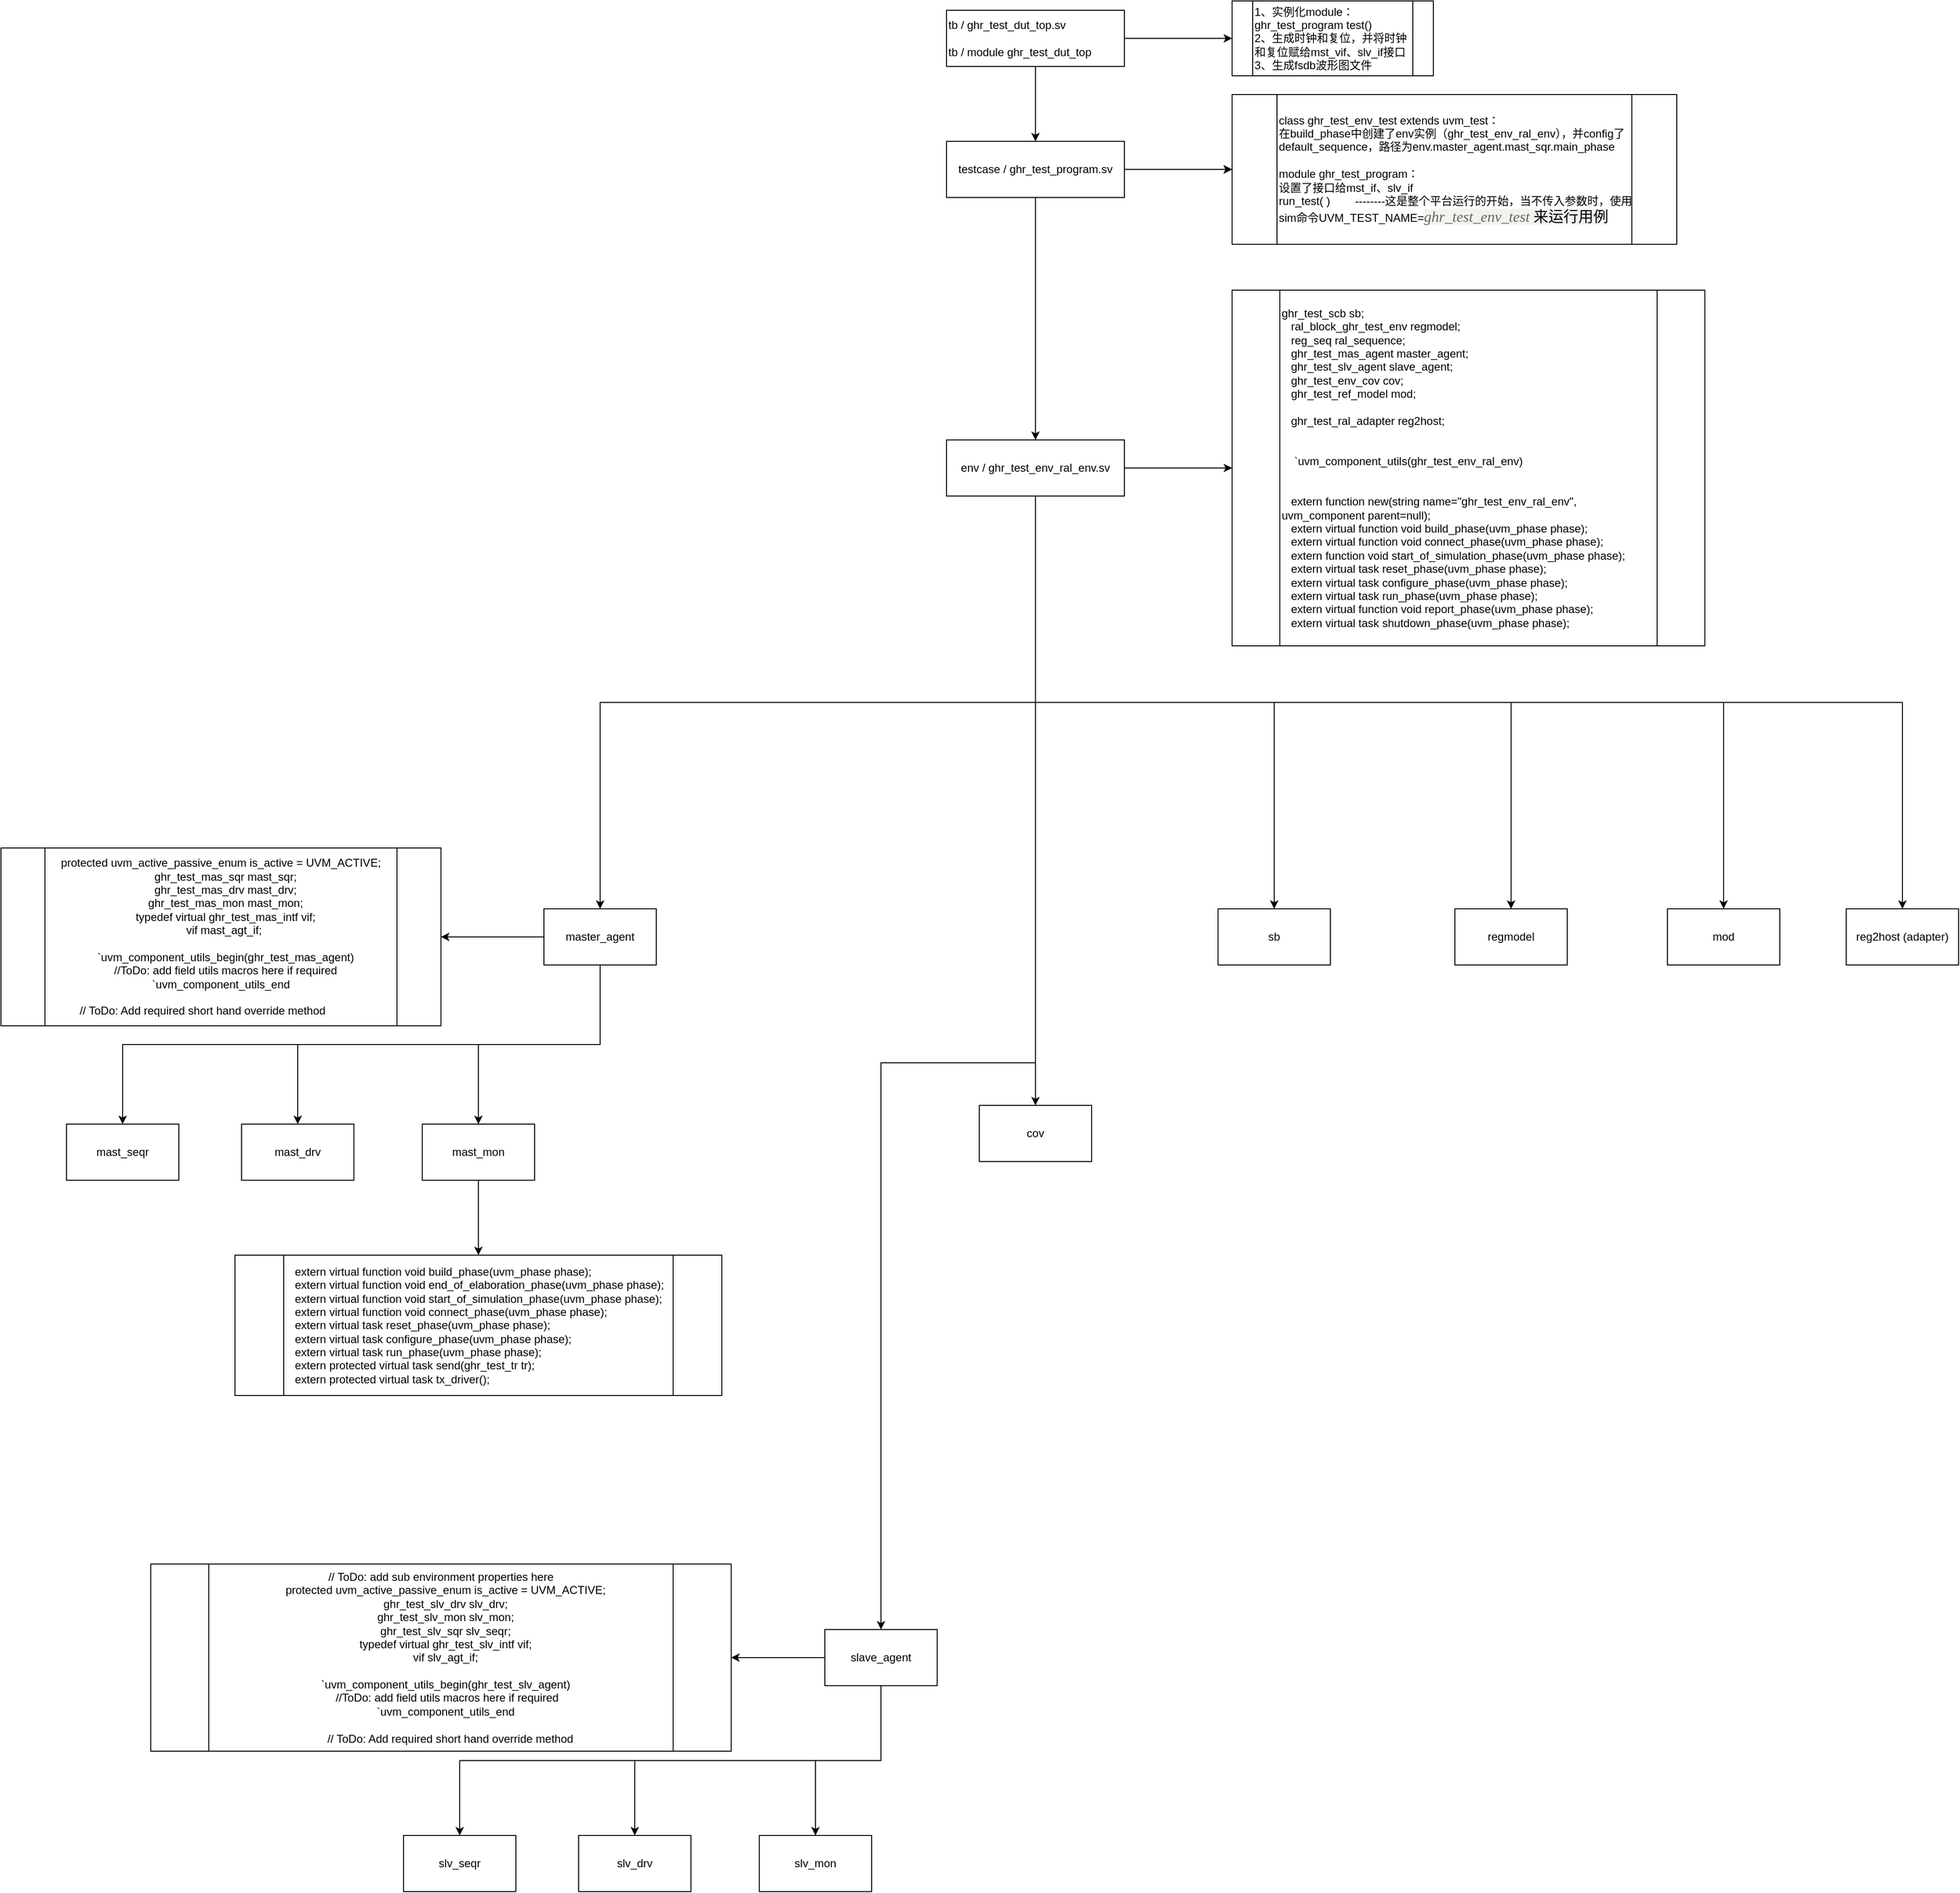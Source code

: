 <mxfile version="14.9.0" type="github">
  <diagram id="dHyQosclc3NUR6HKDb04" name="Page-1">
    <mxGraphModel dx="2249" dy="794" grid="1" gridSize="10" guides="1" tooltips="1" connect="1" arrows="1" fold="1" page="1" pageScale="1" pageWidth="827" pageHeight="1169" math="0" shadow="0">
      <root>
        <mxCell id="0" />
        <mxCell id="1" parent="0" />
        <mxCell id="dHHoHIPFjKXj9bd5cRM4-3" value="" style="edgeStyle=orthogonalEdgeStyle;rounded=0;orthogonalLoop=1;jettySize=auto;html=1;" parent="1" source="dHHoHIPFjKXj9bd5cRM4-1" target="dHHoHIPFjKXj9bd5cRM4-2" edge="1">
          <mxGeometry relative="1" as="geometry" />
        </mxCell>
        <mxCell id="dHHoHIPFjKXj9bd5cRM4-5" value="" style="edgeStyle=orthogonalEdgeStyle;rounded=0;orthogonalLoop=1;jettySize=auto;html=1;" parent="1" source="dHHoHIPFjKXj9bd5cRM4-1" target="dHHoHIPFjKXj9bd5cRM4-4" edge="1">
          <mxGeometry relative="1" as="geometry" />
        </mxCell>
        <mxCell id="dHHoHIPFjKXj9bd5cRM4-1" value="tb / ghr_test_dut_top.sv&lt;br&gt;&lt;br&gt;tb / module&amp;nbsp;ghr_test_dut_top" style="rounded=0;whiteSpace=wrap;html=1;align=left;" parent="1" vertex="1">
          <mxGeometry x="220" y="90" width="190" height="60" as="geometry" />
        </mxCell>
        <mxCell id="dHHoHIPFjKXj9bd5cRM4-9" value="" style="edgeStyle=orthogonalEdgeStyle;rounded=0;orthogonalLoop=1;jettySize=auto;html=1;" parent="1" source="dHHoHIPFjKXj9bd5cRM4-2" target="dHHoHIPFjKXj9bd5cRM4-8" edge="1">
          <mxGeometry relative="1" as="geometry" />
        </mxCell>
        <mxCell id="dHHoHIPFjKXj9bd5cRM4-10" value="" style="edgeStyle=orthogonalEdgeStyle;rounded=0;orthogonalLoop=1;jettySize=auto;html=1;" parent="1" source="dHHoHIPFjKXj9bd5cRM4-2" target="dHHoHIPFjKXj9bd5cRM4-8" edge="1">
          <mxGeometry relative="1" as="geometry" />
        </mxCell>
        <mxCell id="dHHoHIPFjKXj9bd5cRM4-12" value="" style="edgeStyle=orthogonalEdgeStyle;rounded=0;orthogonalLoop=1;jettySize=auto;html=1;" parent="1" source="dHHoHIPFjKXj9bd5cRM4-2" target="dHHoHIPFjKXj9bd5cRM4-11" edge="1">
          <mxGeometry relative="1" as="geometry" />
        </mxCell>
        <mxCell id="dHHoHIPFjKXj9bd5cRM4-2" value="testcase / ghr_test_program.sv" style="rounded=0;whiteSpace=wrap;html=1;" parent="1" vertex="1">
          <mxGeometry x="220" y="230" width="190" height="60" as="geometry" />
        </mxCell>
        <mxCell id="dHHoHIPFjKXj9bd5cRM4-4" value="1、实例化module：&lt;br&gt;ghr_test_program test()&lt;br&gt;2、生成时钟和复位，并将时钟和复位赋给mst_vif、slv_if接口&lt;br&gt;3、生成fsdb波形图文件" style="shape=process;whiteSpace=wrap;html=1;backgroundOutline=1;rounded=0;align=left;" parent="1" vertex="1">
          <mxGeometry x="525" y="80" width="215" height="80" as="geometry" />
        </mxCell>
        <mxCell id="dHHoHIPFjKXj9bd5cRM4-8" value="class ghr_test_env_test extends uvm_test：&lt;br&gt;在build_phase中创建了env实例（ghr_test_env_ral_env），并config了default_sequence，路径为env.master_agent.mast_sqr.main_phase&lt;br&gt;&lt;br&gt;module&amp;nbsp;ghr_test_program：&lt;br&gt;设置了接口给mst_if、slv_if&lt;br&gt;run_test( )&amp;nbsp; &amp;nbsp; &amp;nbsp; &amp;nbsp; --------这是整个平台运行的开始，当不传入参数时，使用sim命令UVM_TEST_NAME=&lt;span style=&quot;color: rgb(101 , 101 , 101) ; font-family: &amp;#34;pt serif&amp;#34; , &amp;#34;times new roman&amp;#34; , &amp;#34;times&amp;#34; , serif ; font-size: 16px ; font-style: italic ; background-color: rgb(243 , 242 , 238)&quot;&gt;ghr_test_env_test &lt;/span&gt;&lt;span style=&quot;font-family: &amp;#34;pt serif&amp;#34; , &amp;#34;times new roman&amp;#34; , &amp;#34;times&amp;#34; , serif ; font-size: 16px ; background-color: rgb(243 , 242 , 238)&quot;&gt;来运行用例&lt;/span&gt;" style="shape=process;whiteSpace=wrap;html=1;backgroundOutline=1;rounded=0;align=left;" parent="1" vertex="1">
          <mxGeometry x="525" y="180" width="475" height="160" as="geometry" />
        </mxCell>
        <mxCell id="dHHoHIPFjKXj9bd5cRM4-16" value="" style="edgeStyle=orthogonalEdgeStyle;rounded=0;orthogonalLoop=1;jettySize=auto;html=1;" parent="1" source="dHHoHIPFjKXj9bd5cRM4-11" target="dHHoHIPFjKXj9bd5cRM4-15" edge="1">
          <mxGeometry relative="1" as="geometry" />
        </mxCell>
        <mxCell id="dHHoHIPFjKXj9bd5cRM4-19" style="edgeStyle=orthogonalEdgeStyle;rounded=0;orthogonalLoop=1;jettySize=auto;html=1;exitX=0.5;exitY=1;exitDx=0;exitDy=0;" parent="1" source="dHHoHIPFjKXj9bd5cRM4-11" target="dHHoHIPFjKXj9bd5cRM4-17" edge="1">
          <mxGeometry relative="1" as="geometry" />
        </mxCell>
        <mxCell id="dHHoHIPFjKXj9bd5cRM4-21" style="edgeStyle=orthogonalEdgeStyle;rounded=0;orthogonalLoop=1;jettySize=auto;html=1;exitX=0.5;exitY=1;exitDx=0;exitDy=0;" parent="1" source="dHHoHIPFjKXj9bd5cRM4-11" target="dHHoHIPFjKXj9bd5cRM4-20" edge="1">
          <mxGeometry relative="1" as="geometry" />
        </mxCell>
        <mxCell id="dHHoHIPFjKXj9bd5cRM4-24" style="edgeStyle=orthogonalEdgeStyle;rounded=0;orthogonalLoop=1;jettySize=auto;html=1;exitX=0.5;exitY=1;exitDx=0;exitDy=0;" parent="1" source="dHHoHIPFjKXj9bd5cRM4-11" target="dHHoHIPFjKXj9bd5cRM4-22" edge="1">
          <mxGeometry relative="1" as="geometry" />
        </mxCell>
        <mxCell id="dHHoHIPFjKXj9bd5cRM4-26" style="edgeStyle=orthogonalEdgeStyle;rounded=0;orthogonalLoop=1;jettySize=auto;html=1;exitX=0.5;exitY=1;exitDx=0;exitDy=0;entryX=0.5;entryY=0;entryDx=0;entryDy=0;" parent="1" source="dHHoHIPFjKXj9bd5cRM4-11" target="dHHoHIPFjKXj9bd5cRM4-25" edge="1">
          <mxGeometry relative="1" as="geometry" />
        </mxCell>
        <mxCell id="dHHoHIPFjKXj9bd5cRM4-28" style="edgeStyle=orthogonalEdgeStyle;rounded=0;orthogonalLoop=1;jettySize=auto;html=1;exitX=0.5;exitY=1;exitDx=0;exitDy=0;entryX=0.5;entryY=0;entryDx=0;entryDy=0;" parent="1" source="dHHoHIPFjKXj9bd5cRM4-11" target="dHHoHIPFjKXj9bd5cRM4-27" edge="1">
          <mxGeometry relative="1" as="geometry" />
        </mxCell>
        <mxCell id="dHHoHIPFjKXj9bd5cRM4-30" style="edgeStyle=orthogonalEdgeStyle;rounded=0;orthogonalLoop=1;jettySize=auto;html=1;exitX=0.5;exitY=1;exitDx=0;exitDy=0;entryX=0.5;entryY=0;entryDx=0;entryDy=0;" parent="1" source="dHHoHIPFjKXj9bd5cRM4-11" target="dHHoHIPFjKXj9bd5cRM4-29" edge="1">
          <mxGeometry relative="1" as="geometry" />
        </mxCell>
        <mxCell id="dHHoHIPFjKXj9bd5cRM4-32" style="edgeStyle=orthogonalEdgeStyle;rounded=0;orthogonalLoop=1;jettySize=auto;html=1;exitX=0.5;exitY=1;exitDx=0;exitDy=0;" parent="1" source="dHHoHIPFjKXj9bd5cRM4-11" target="dHHoHIPFjKXj9bd5cRM4-31" edge="1">
          <mxGeometry relative="1" as="geometry" />
        </mxCell>
        <mxCell id="dHHoHIPFjKXj9bd5cRM4-11" value="env / ghr_test_env_ral_env.sv" style="whiteSpace=wrap;html=1;rounded=0;" parent="1" vertex="1">
          <mxGeometry x="220" y="549" width="190" height="60" as="geometry" />
        </mxCell>
        <mxCell id="dHHoHIPFjKXj9bd5cRM4-15" value="ghr_test_scb sb;&lt;br&gt;&amp;nbsp; &amp;nbsp;ral_block_ghr_test_env regmodel;&lt;br&gt;&amp;nbsp; &amp;nbsp;reg_seq ral_sequence;&amp;nbsp;&lt;br&gt;&amp;nbsp; &amp;nbsp;ghr_test_mas_agent master_agent;&lt;br&gt;&amp;nbsp; &amp;nbsp;ghr_test_slv_agent slave_agent;&lt;br&gt;&amp;nbsp; &amp;nbsp;ghr_test_env_cov cov;&lt;br&gt;&amp;nbsp; &amp;nbsp;ghr_test_ref_model mod;&lt;br&gt;&amp;nbsp; &amp;nbsp;&lt;br&gt;&amp;nbsp; &amp;nbsp;ghr_test_ral_adapter reg2host;&lt;br&gt;&lt;br&gt;&lt;br&gt;&amp;nbsp; &amp;nbsp; `uvm_component_utils(ghr_test_env_ral_env)&lt;br&gt;&lt;br&gt;&lt;br&gt;&amp;nbsp; &amp;nbsp;extern function new(string name=&quot;ghr_test_env_ral_env&quot;, uvm_component parent=null);&lt;br&gt;&amp;nbsp; &amp;nbsp;extern virtual function void build_phase(uvm_phase phase);&lt;br&gt;&amp;nbsp; &amp;nbsp;extern virtual function void connect_phase(uvm_phase phase);&lt;br&gt;&amp;nbsp; &amp;nbsp;extern function void start_of_simulation_phase(uvm_phase phase);&lt;br&gt;&amp;nbsp; &amp;nbsp;extern virtual task reset_phase(uvm_phase phase);&lt;br&gt;&amp;nbsp; &amp;nbsp;extern virtual task configure_phase(uvm_phase phase);&lt;br&gt;&amp;nbsp; &amp;nbsp;extern virtual task run_phase(uvm_phase phase);&lt;br&gt;&amp;nbsp; &amp;nbsp;extern virtual function void report_phase(uvm_phase phase);&lt;br&gt;&amp;nbsp; &amp;nbsp;extern virtual task shutdown_phase(uvm_phase phase);" style="shape=process;whiteSpace=wrap;html=1;backgroundOutline=1;rounded=0;align=left;" parent="1" vertex="1">
          <mxGeometry x="525" y="389" width="505" height="380" as="geometry" />
        </mxCell>
        <mxCell id="dHHoHIPFjKXj9bd5cRM4-34" value="" style="edgeStyle=orthogonalEdgeStyle;rounded=0;orthogonalLoop=1;jettySize=auto;html=1;" parent="1" source="dHHoHIPFjKXj9bd5cRM4-17" target="dHHoHIPFjKXj9bd5cRM4-33" edge="1">
          <mxGeometry relative="1" as="geometry" />
        </mxCell>
        <mxCell id="dHHoHIPFjKXj9bd5cRM4-38" style="edgeStyle=orthogonalEdgeStyle;rounded=0;orthogonalLoop=1;jettySize=auto;html=1;exitX=0.5;exitY=1;exitDx=0;exitDy=0;entryX=0.5;entryY=0;entryDx=0;entryDy=0;" parent="1" source="dHHoHIPFjKXj9bd5cRM4-17" target="dHHoHIPFjKXj9bd5cRM4-35" edge="1">
          <mxGeometry relative="1" as="geometry" />
        </mxCell>
        <mxCell id="dHHoHIPFjKXj9bd5cRM4-39" style="edgeStyle=orthogonalEdgeStyle;rounded=0;orthogonalLoop=1;jettySize=auto;html=1;exitX=0.5;exitY=1;exitDx=0;exitDy=0;entryX=0.5;entryY=0;entryDx=0;entryDy=0;" parent="1" source="dHHoHIPFjKXj9bd5cRM4-17" target="dHHoHIPFjKXj9bd5cRM4-36" edge="1">
          <mxGeometry relative="1" as="geometry" />
        </mxCell>
        <mxCell id="dHHoHIPFjKXj9bd5cRM4-40" style="edgeStyle=orthogonalEdgeStyle;rounded=0;orthogonalLoop=1;jettySize=auto;html=1;exitX=0.5;exitY=1;exitDx=0;exitDy=0;entryX=0.5;entryY=0;entryDx=0;entryDy=0;" parent="1" source="dHHoHIPFjKXj9bd5cRM4-17" target="dHHoHIPFjKXj9bd5cRM4-37" edge="1">
          <mxGeometry relative="1" as="geometry" />
        </mxCell>
        <mxCell id="dHHoHIPFjKXj9bd5cRM4-17" value="master_agent" style="whiteSpace=wrap;html=1;rounded=0;" parent="1" vertex="1">
          <mxGeometry x="-210" y="1050" width="120" height="60" as="geometry" />
        </mxCell>
        <mxCell id="dHHoHIPFjKXj9bd5cRM4-42" value="" style="edgeStyle=orthogonalEdgeStyle;rounded=0;orthogonalLoop=1;jettySize=auto;html=1;" parent="1" source="dHHoHIPFjKXj9bd5cRM4-20" target="dHHoHIPFjKXj9bd5cRM4-41" edge="1">
          <mxGeometry relative="1" as="geometry" />
        </mxCell>
        <mxCell id="dHHoHIPFjKXj9bd5cRM4-49" style="edgeStyle=orthogonalEdgeStyle;rounded=0;orthogonalLoop=1;jettySize=auto;html=1;exitX=0.5;exitY=1;exitDx=0;exitDy=0;" parent="1" source="dHHoHIPFjKXj9bd5cRM4-20" target="dHHoHIPFjKXj9bd5cRM4-46" edge="1">
          <mxGeometry relative="1" as="geometry" />
        </mxCell>
        <mxCell id="dHHoHIPFjKXj9bd5cRM4-50" style="edgeStyle=orthogonalEdgeStyle;rounded=0;orthogonalLoop=1;jettySize=auto;html=1;exitX=0.5;exitY=1;exitDx=0;exitDy=0;entryX=0.5;entryY=0;entryDx=0;entryDy=0;" parent="1" source="dHHoHIPFjKXj9bd5cRM4-20" target="dHHoHIPFjKXj9bd5cRM4-47" edge="1">
          <mxGeometry relative="1" as="geometry" />
        </mxCell>
        <mxCell id="dHHoHIPFjKXj9bd5cRM4-51" style="edgeStyle=orthogonalEdgeStyle;rounded=0;orthogonalLoop=1;jettySize=auto;html=1;exitX=0.5;exitY=1;exitDx=0;exitDy=0;entryX=0.5;entryY=0;entryDx=0;entryDy=0;" parent="1" source="dHHoHIPFjKXj9bd5cRM4-20" target="dHHoHIPFjKXj9bd5cRM4-48" edge="1">
          <mxGeometry relative="1" as="geometry" />
        </mxCell>
        <mxCell id="dHHoHIPFjKXj9bd5cRM4-20" value="slave_agent" style="rounded=0;whiteSpace=wrap;html=1;align=center;" parent="1" vertex="1">
          <mxGeometry x="90" y="1820" width="120" height="60" as="geometry" />
        </mxCell>
        <mxCell id="dHHoHIPFjKXj9bd5cRM4-22" value="cov" style="rounded=0;whiteSpace=wrap;html=1;align=center;" parent="1" vertex="1">
          <mxGeometry x="255" y="1260" width="120" height="60" as="geometry" />
        </mxCell>
        <mxCell id="dHHoHIPFjKXj9bd5cRM4-25" value="sb" style="rounded=0;whiteSpace=wrap;html=1;align=center;" parent="1" vertex="1">
          <mxGeometry x="510" y="1050" width="120" height="60" as="geometry" />
        </mxCell>
        <mxCell id="dHHoHIPFjKXj9bd5cRM4-27" value="regmodel" style="rounded=0;whiteSpace=wrap;html=1;align=center;" parent="1" vertex="1">
          <mxGeometry x="763" y="1050" width="120" height="60" as="geometry" />
        </mxCell>
        <mxCell id="dHHoHIPFjKXj9bd5cRM4-29" value="mod" style="rounded=0;whiteSpace=wrap;html=1;align=center;" parent="1" vertex="1">
          <mxGeometry x="990" y="1050" width="120" height="60" as="geometry" />
        </mxCell>
        <mxCell id="dHHoHIPFjKXj9bd5cRM4-31" value="reg2host (adapter)" style="rounded=0;whiteSpace=wrap;html=1;align=center;" parent="1" vertex="1">
          <mxGeometry x="1181" y="1050" width="120" height="60" as="geometry" />
        </mxCell>
        <mxCell id="dHHoHIPFjKXj9bd5cRM4-33" value="&lt;div&gt;protected uvm_active_passive_enum is_active = UVM_ACTIVE;&lt;/div&gt;&lt;div&gt;&amp;nbsp; &amp;nbsp;ghr_test_mas_sqr mast_sqr;&lt;/div&gt;&lt;div&gt;&amp;nbsp; &amp;nbsp;ghr_test_mas_drv mast_drv;&lt;/div&gt;&lt;div&gt;&amp;nbsp; &amp;nbsp;ghr_test_mas_mon mast_mon;&lt;/div&gt;&lt;div&gt;&amp;nbsp; &amp;nbsp;typedef virtual ghr_test_mas_intf vif;&lt;/div&gt;&lt;div&gt;&amp;nbsp; &amp;nbsp;vif mast_agt_if;&amp;nbsp;&lt;/div&gt;&lt;div&gt;&lt;br&gt;&lt;/div&gt;&lt;div&gt;&amp;nbsp; &amp;nbsp;`uvm_component_utils_begin(ghr_test_mas_agent)&lt;/div&gt;&lt;div&gt;&amp;nbsp; &amp;nbsp;//ToDo: add field utils macros here if required&lt;/div&gt;&lt;div&gt;&lt;span&gt; &lt;/span&gt;`uvm_component_utils_end&lt;/div&gt;&lt;div&gt;&lt;br&gt;&lt;/div&gt;&lt;div style=&quot;text-align: left&quot;&gt;&amp;nbsp; &amp;nbsp; &amp;nbsp; // ToDo: Add required short hand override method&lt;/div&gt;" style="shape=process;whiteSpace=wrap;html=1;backgroundOutline=1;rounded=0;" parent="1" vertex="1">
          <mxGeometry x="-790" y="985" width="470" height="190" as="geometry" />
        </mxCell>
        <mxCell id="dHHoHIPFjKXj9bd5cRM4-35" value="mast_seqr" style="rounded=0;whiteSpace=wrap;html=1;align=center;" parent="1" vertex="1">
          <mxGeometry x="-720" y="1280" width="120" height="60" as="geometry" />
        </mxCell>
        <mxCell id="dHHoHIPFjKXj9bd5cRM4-36" value="mast_drv" style="rounded=0;whiteSpace=wrap;html=1;align=center;" parent="1" vertex="1">
          <mxGeometry x="-533" y="1280" width="120" height="60" as="geometry" />
        </mxCell>
        <mxCell id="EVgympzsnjo3q1FPB-39-2" value="" style="edgeStyle=orthogonalEdgeStyle;rounded=0;orthogonalLoop=1;jettySize=auto;html=1;" edge="1" parent="1" source="dHHoHIPFjKXj9bd5cRM4-37" target="EVgympzsnjo3q1FPB-39-1">
          <mxGeometry relative="1" as="geometry" />
        </mxCell>
        <mxCell id="dHHoHIPFjKXj9bd5cRM4-37" value="mast_mon" style="rounded=0;whiteSpace=wrap;html=1;align=center;" parent="1" vertex="1">
          <mxGeometry x="-340" y="1280" width="120" height="60" as="geometry" />
        </mxCell>
        <mxCell id="dHHoHIPFjKXj9bd5cRM4-41" value="&lt;div&gt;// ToDo: add sub environment properties here&lt;/div&gt;&lt;div&gt;&amp;nbsp; &amp;nbsp;protected uvm_active_passive_enum is_active = UVM_ACTIVE;&lt;/div&gt;&lt;div&gt;&amp;nbsp; &amp;nbsp;ghr_test_slv_drv slv_drv;&lt;/div&gt;&lt;div&gt;&amp;nbsp; &amp;nbsp;ghr_test_slv_mon slv_mon;&lt;/div&gt;&lt;div&gt;&amp;nbsp; &amp;nbsp;ghr_test_slv_sqr slv_seqr;&lt;/div&gt;&lt;div&gt;&amp;nbsp; &amp;nbsp;typedef virtual ghr_test_slv_intf vif;&lt;/div&gt;&lt;div&gt;&amp;nbsp; &amp;nbsp;vif slv_agt_if;&lt;/div&gt;&lt;div&gt;&lt;br&gt;&lt;/div&gt;&lt;div&gt;&amp;nbsp; &amp;nbsp;`uvm_component_utils_begin(ghr_test_slv_agent)&lt;/div&gt;&lt;div&gt;&amp;nbsp; &amp;nbsp; //ToDo: add field utils macros here if required&lt;/div&gt;&lt;div&gt;&amp;nbsp; &amp;nbsp;`uvm_component_utils_end&lt;/div&gt;&lt;div&gt;&lt;br&gt;&lt;/div&gt;&lt;div&gt;&amp;nbsp; &amp;nbsp; &amp;nbsp; // ToDo: Add required short hand override method&lt;/div&gt;" style="shape=process;whiteSpace=wrap;html=1;backgroundOutline=1;rounded=0;" parent="1" vertex="1">
          <mxGeometry x="-630" y="1750" width="620" height="200" as="geometry" />
        </mxCell>
        <mxCell id="dHHoHIPFjKXj9bd5cRM4-46" value="slv_seqr" style="rounded=0;whiteSpace=wrap;html=1;align=center;" parent="1" vertex="1">
          <mxGeometry x="-360" y="2040" width="120" height="60" as="geometry" />
        </mxCell>
        <mxCell id="dHHoHIPFjKXj9bd5cRM4-47" value="slv_drv" style="rounded=0;whiteSpace=wrap;html=1;align=center;" parent="1" vertex="1">
          <mxGeometry x="-173" y="2040" width="120" height="60" as="geometry" />
        </mxCell>
        <mxCell id="dHHoHIPFjKXj9bd5cRM4-48" value="slv_mon" style="rounded=0;whiteSpace=wrap;html=1;align=center;" parent="1" vertex="1">
          <mxGeometry x="20" y="2040" width="120" height="60" as="geometry" />
        </mxCell>
        <mxCell id="EVgympzsnjo3q1FPB-39-1" value="&lt;div&gt;&amp;nbsp; &amp;nbsp;extern virtual function void build_phase(uvm_phase phase);&lt;/div&gt;&lt;div&gt;&amp;nbsp; &amp;nbsp;extern virtual function void end_of_elaboration_phase(uvm_phase phase);&lt;/div&gt;&lt;div&gt;&amp;nbsp; &amp;nbsp;extern virtual function void start_of_simulation_phase(uvm_phase phase);&lt;/div&gt;&lt;div&gt;&amp;nbsp; &amp;nbsp;extern virtual function void connect_phase(uvm_phase phase);&lt;/div&gt;&lt;div&gt;&amp;nbsp; &amp;nbsp;extern virtual task reset_phase(uvm_phase phase);&lt;/div&gt;&lt;div&gt;&amp;nbsp; &amp;nbsp;extern virtual task configure_phase(uvm_phase phase);&lt;/div&gt;&lt;div&gt;&amp;nbsp; &amp;nbsp;extern virtual task run_phase(uvm_phase phase);&lt;/div&gt;&lt;div&gt;&amp;nbsp; &amp;nbsp;extern protected virtual task send(ghr_test_tr tr);&amp;nbsp;&lt;/div&gt;&lt;div&gt;&amp;nbsp; &amp;nbsp;extern protected virtual task tx_driver();&lt;/div&gt;" style="shape=process;whiteSpace=wrap;html=1;backgroundOutline=1;rounded=0;align=left;" vertex="1" parent="1">
          <mxGeometry x="-540" y="1420" width="520" height="150" as="geometry" />
        </mxCell>
      </root>
    </mxGraphModel>
  </diagram>
</mxfile>
